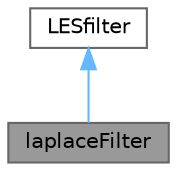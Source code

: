 digraph "laplaceFilter"
{
 // LATEX_PDF_SIZE
  bgcolor="transparent";
  edge [fontname=Helvetica,fontsize=10,labelfontname=Helvetica,labelfontsize=10];
  node [fontname=Helvetica,fontsize=10,shape=box,height=0.2,width=0.4];
  Node1 [id="Node000001",label="laplaceFilter",height=0.2,width=0.4,color="gray40", fillcolor="grey60", style="filled", fontcolor="black",tooltip="Laplace filter for LES."];
  Node2 -> Node1 [id="edge1_Node000001_Node000002",dir="back",color="steelblue1",style="solid",tooltip=" "];
  Node2 [id="Node000002",label="LESfilter",height=0.2,width=0.4,color="gray40", fillcolor="white", style="filled",URL="$classFoam_1_1LESfilter.html",tooltip="Abstract class for LES filters."];
}
